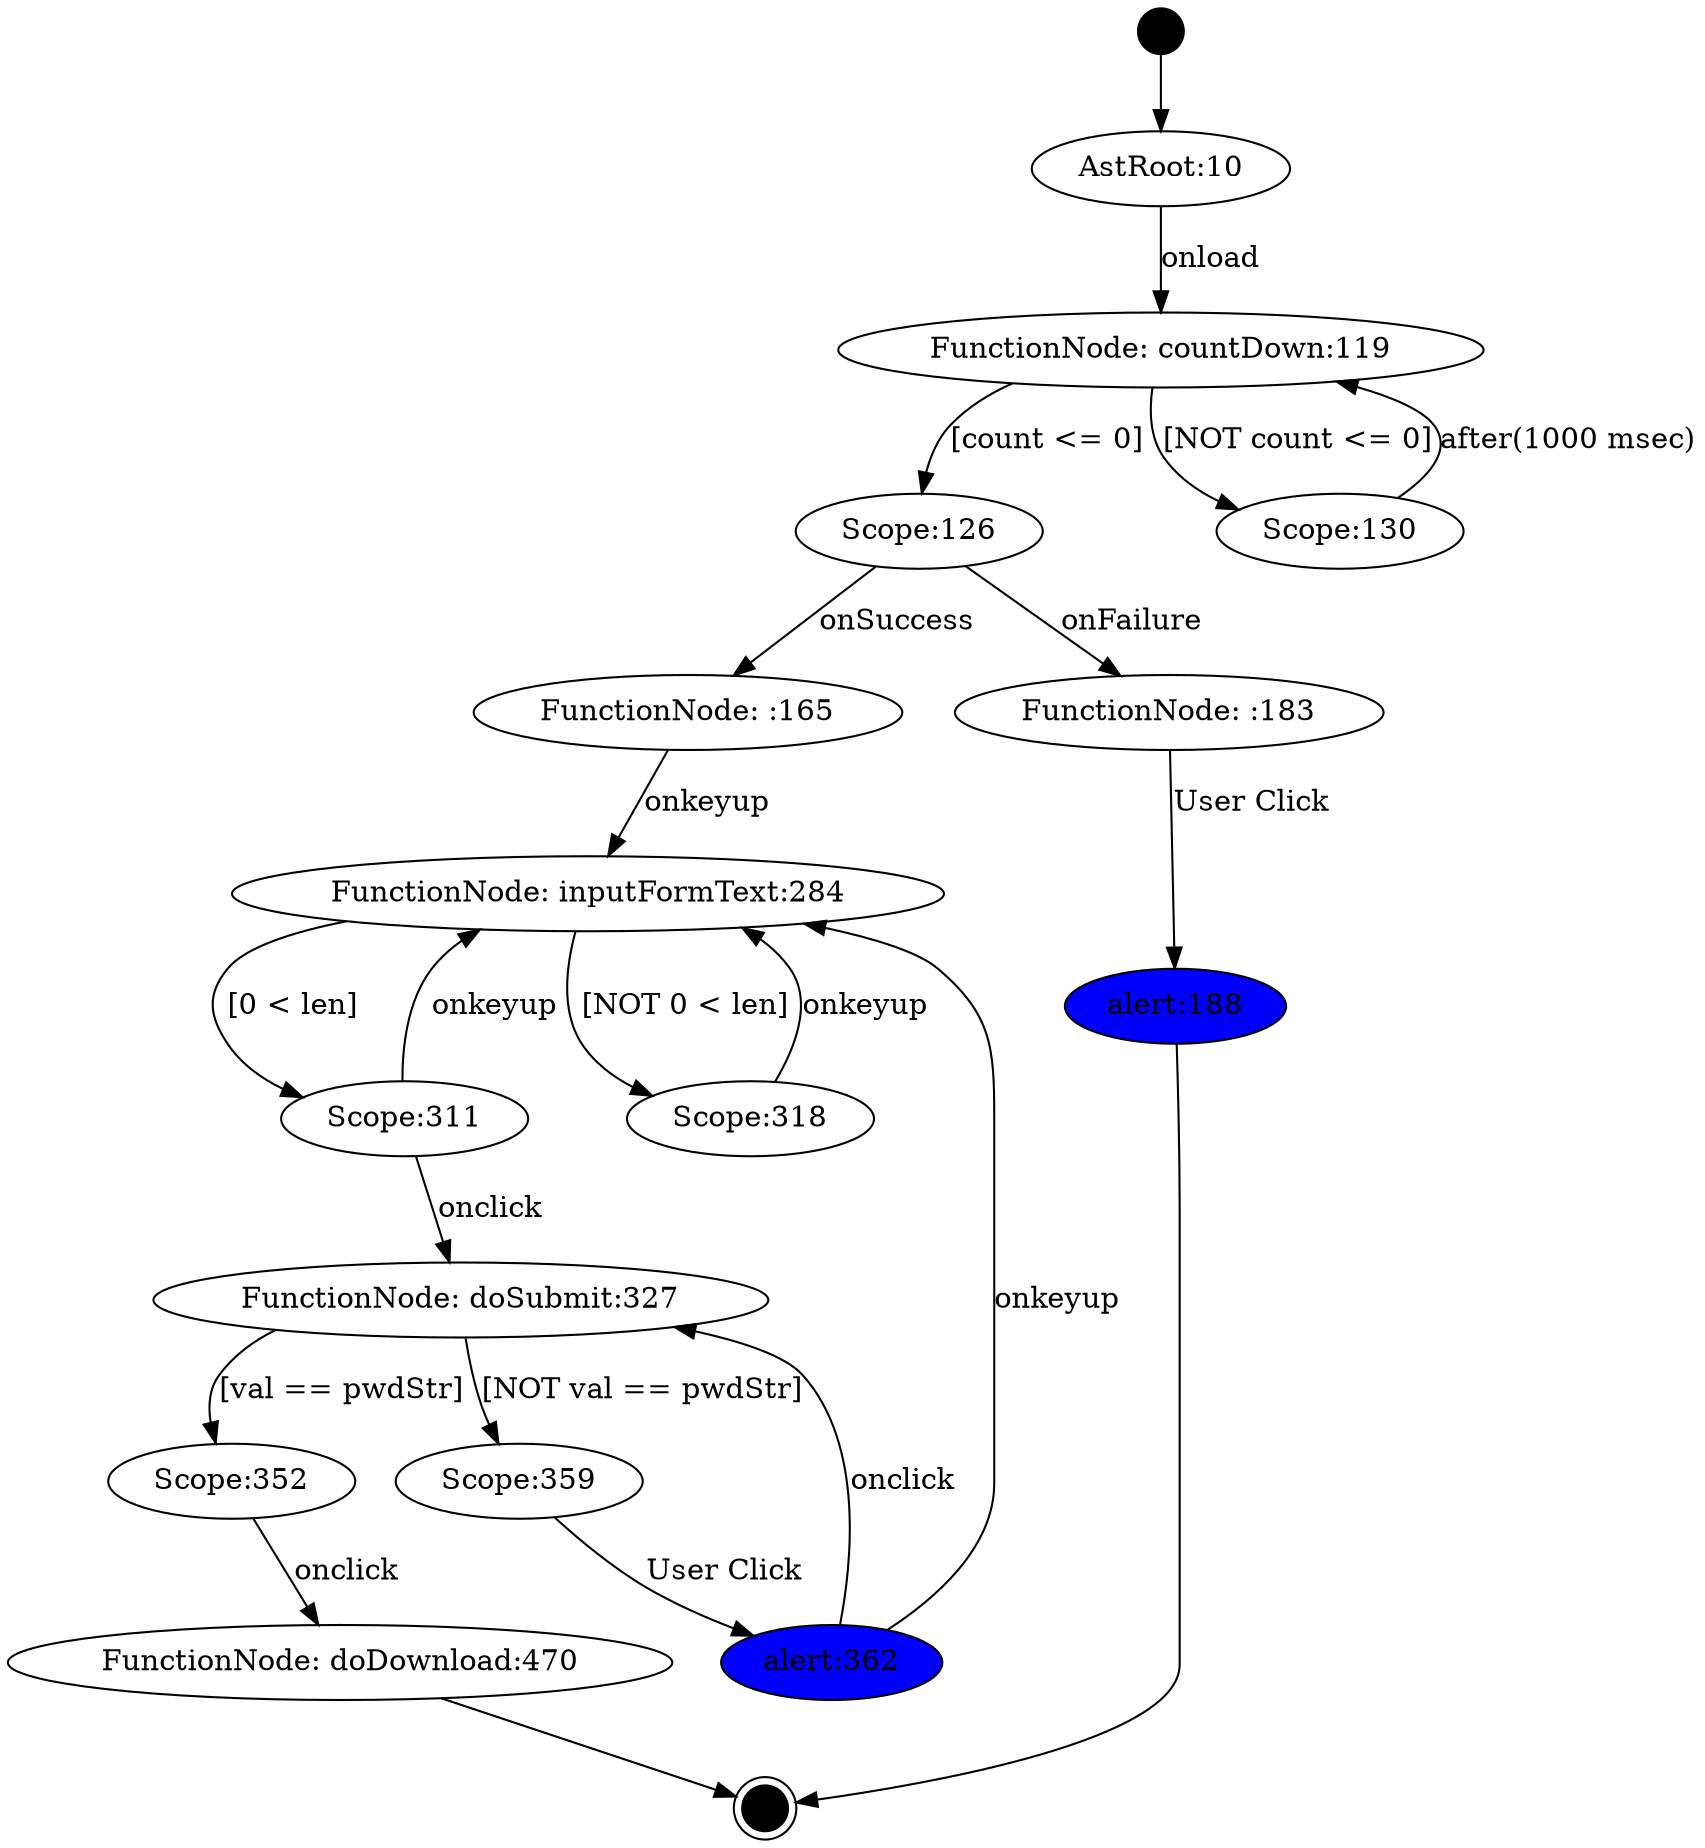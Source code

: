 digraph FSM {
JSAnalyzer_0000002025[label="",shape=circle,style=filled,color=black,fixedsize=true,width=0.3];
JSAnalyzer_0000002027[label="",shape=doublecircle,style=filled,color=black,fixedsize=true,width=0.3];
JSAnalyzer_0000000010[label="AstRoot:10"];
JSAnalyzer_0000000119[label="FunctionNode: countDown:119"];
JSAnalyzer_0000000126[label="Scope:126"];
JSAnalyzer_0000000130[label="Scope:130"];
JSAnalyzer_0000000165[label="FunctionNode: :165"];
JSAnalyzer_0000000183[label="FunctionNode: :183"];
JSAnalyzer_0000000284[label="FunctionNode: inputFormText:284"];
JSAnalyzer_0000000311[label="Scope:311"];
JSAnalyzer_0000000318[label="Scope:318"];
JSAnalyzer_0000000327[label="FunctionNode: doSubmit:327"];
JSAnalyzer_0000000352[label="Scope:352"];
JSAnalyzer_0000000359[label="Scope:359"];
JSAnalyzer_0000000470[label="FunctionNode: doDownload:470"];
JSAnalyzer_0000000188[label="alert:188", style="filled", fillcolor="blue"];
JSAnalyzer_0000000362[label="alert:362", style="filled", fillcolor="blue"];
JSAnalyzer_0000002025 -> JSAnalyzer_0000000010;
JSAnalyzer_0000000119 -> JSAnalyzer_0000000126[label="[count <= 0]"];
JSAnalyzer_0000000119 -> JSAnalyzer_0000000130[label="[NOT count <= 0]"];
JSAnalyzer_0000000284 -> JSAnalyzer_0000000311[label="[0 < len]"];
JSAnalyzer_0000000284 -> JSAnalyzer_0000000318[label="[NOT 0 < len]"];
JSAnalyzer_0000000327 -> JSAnalyzer_0000000352[label="[val == pwdStr]"];
JSAnalyzer_0000000327 -> JSAnalyzer_0000000359[label="[NOT val == pwdStr]"];
JSAnalyzer_0000000010 -> JSAnalyzer_0000000119[label="onload"];
JSAnalyzer_0000000126 -> JSAnalyzer_0000000165[label="onSuccess"];
JSAnalyzer_0000000126 -> JSAnalyzer_0000000183[label="onFailure"];
JSAnalyzer_0000000130 -> JSAnalyzer_0000000119[label="after(1000 msec)"];
JSAnalyzer_0000000165 -> JSAnalyzer_0000000284[label="onkeyup"];
JSAnalyzer_0000000183 -> JSAnalyzer_0000000188[label="User Click"];
JSAnalyzer_0000000311 -> JSAnalyzer_0000000284[label="onkeyup"];
JSAnalyzer_0000000311 -> JSAnalyzer_0000000327[label="onclick"];
JSAnalyzer_0000000318 -> JSAnalyzer_0000000284[label="onkeyup"];
JSAnalyzer_0000000352 -> JSAnalyzer_0000000470[label="onclick"];
JSAnalyzer_0000000359 -> JSAnalyzer_0000000362[label="User Click"];
JSAnalyzer_0000000362 -> JSAnalyzer_0000000284[label="onkeyup"];
JSAnalyzer_0000000362 -> JSAnalyzer_0000000327[label="onclick"];
JSAnalyzer_0000000470 -> JSAnalyzer_0000002027[label=""];
JSAnalyzer_0000000188 -> JSAnalyzer_0000002027[label=""];
}
